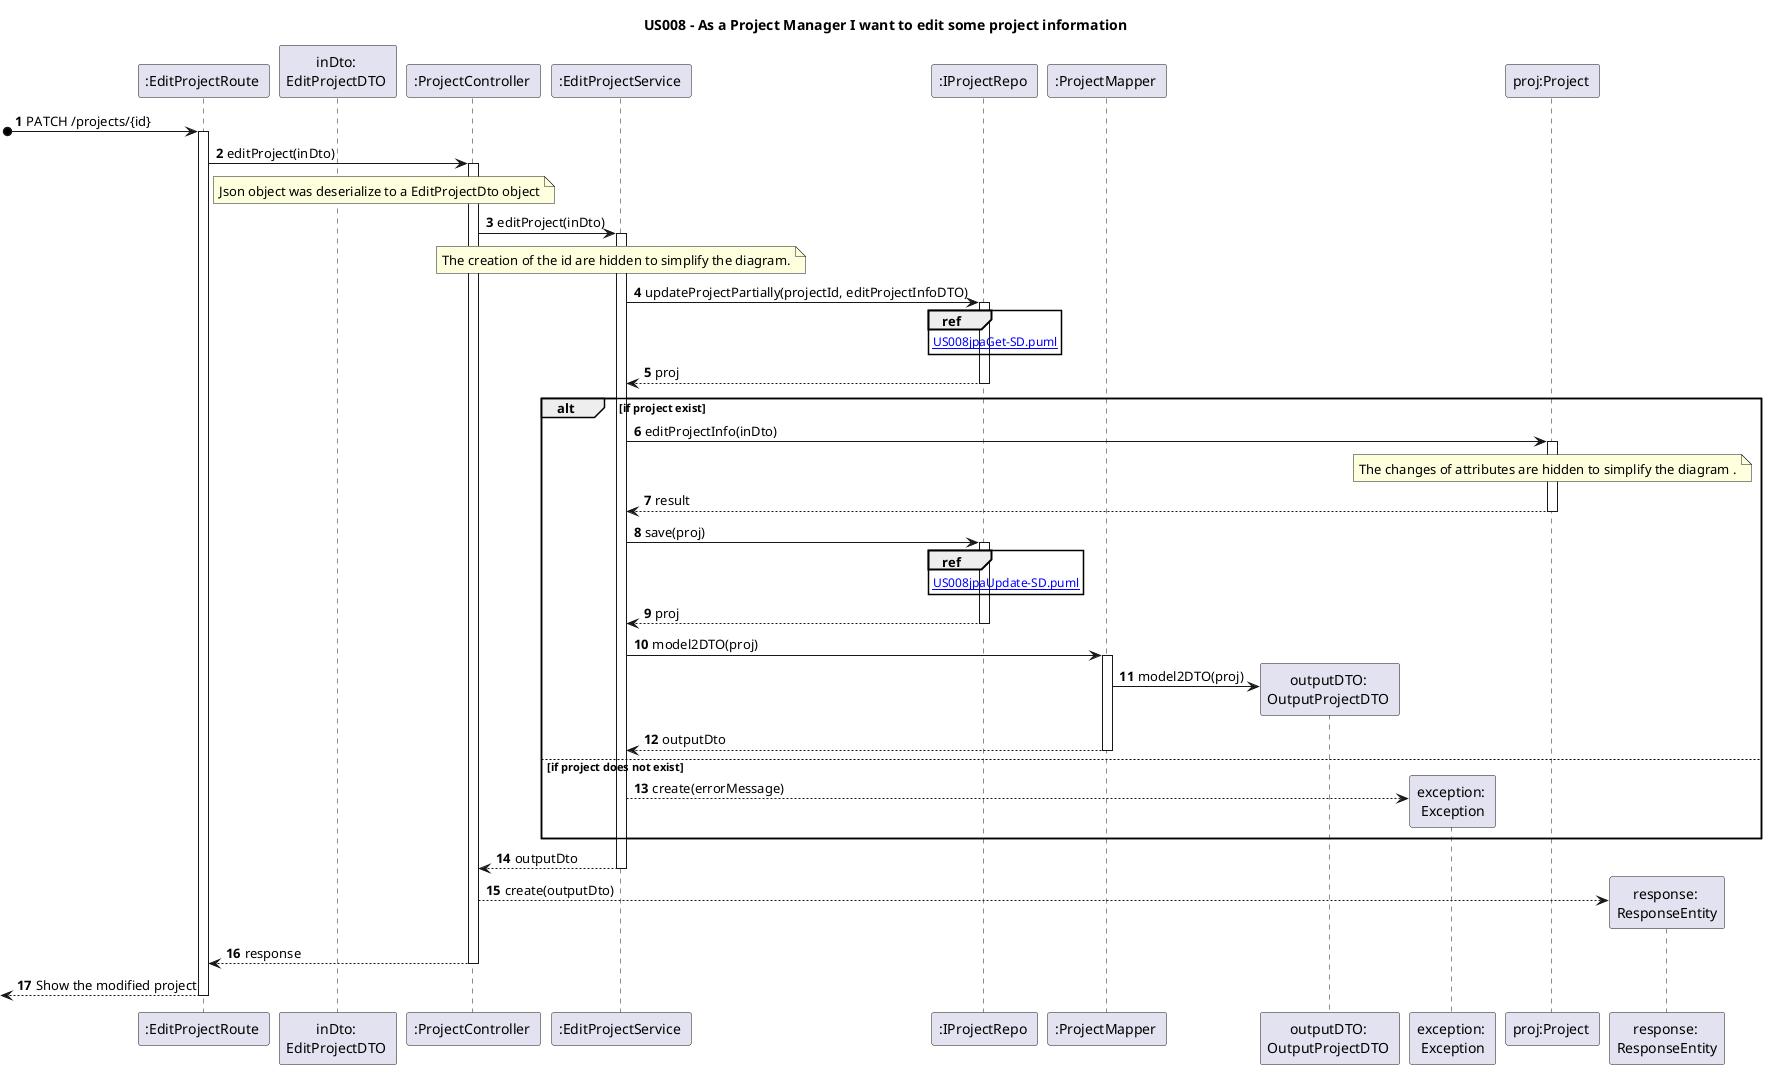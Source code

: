 @startuml
'https://plantuml.com/class-diagram

title US008 - As a Project Manager I want to edit some project information

autoactivate on
autonumber


participant ":EditProjectRoute " as route
participant "inDto: \nEditProjectDTO " as inDto
participant ":ProjectController " as controller
participant ":EditProjectService " as service
participant ":IProjectRepo " as store
participant ":ProjectMapper " as mapper
participant "outputDTO: \nOutputProjectDTO " as dto
participant "exception: \nException" as exc
participant "proj:Project " as project
participant "response: \nResponseEntity" as json


[o->  route: PATCH /projects/{id}
route -> controller: editProject(inDto)

note right route: Json object was deserialize to a EditProjectDto object

controller -> service: editProject(inDto)

note over service : The creation of the id are hidden to simplify the diagram.

service -> store: updateProjectPartially(projectId, editProjectInfoDTO)

ref over store: [[US008jpaGet-SD.puml]]

store --> service: proj

alt if project exist

service -> project: editProjectInfo(inDto)

note over project : The changes of attributes are hidden to simplify the diagram .

project --> service : result

service -> store : save(proj)

ref over store: [[US008jpaUpdate-SD.puml]]
store --> service : proj

service -> mapper: model2DTO(proj)

mapper -> dto**: model2DTO(proj)

mapper --> service: outputDto

else if project does not exist

service --> exc** : create(errorMessage)

end

service --> controller: outputDto

controller --> json**: create(outputDto)

controller --> route: response


[<-- route: Show the modified project

@enduml


